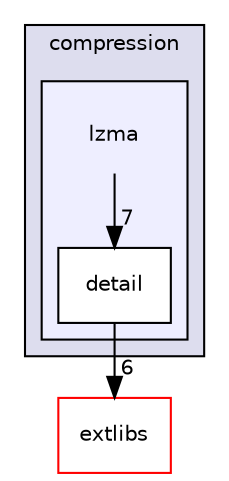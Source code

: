 digraph "source/ZipLib/compression/lzma" {
  compound=true
  node [ fontsize="10", fontname="Helvetica"];
  edge [ labelfontsize="10", labelfontname="Helvetica"];
  subgraph clusterdir_88ba5bba62e789d30998ea1f89fddce3 {
    graph [ bgcolor="#ddddee", pencolor="black", label="compression" fontname="Helvetica", fontsize="10", URL="dir_88ba5bba62e789d30998ea1f89fddce3.html"]
  subgraph clusterdir_a9ba9438af904cc93c847b6d0535fbbf {
    graph [ bgcolor="#eeeeff", pencolor="black", label="" URL="dir_a9ba9438af904cc93c847b6d0535fbbf.html"];
    dir_a9ba9438af904cc93c847b6d0535fbbf [shape=plaintext label="lzma"];
  dir_f838f60d86c7b8449e5b290e8d450dc8 [shape=box label="detail" fillcolor="white" style="filled" URL="dir_f838f60d86c7b8449e5b290e8d450dc8.html"];
  }
  }
  dir_9b5008529e996f99093986af23fc1ea4 [shape=box label="extlibs" fillcolor="white" style="filled" color="red" URL="dir_9b5008529e996f99093986af23fc1ea4.html"];
  dir_a9ba9438af904cc93c847b6d0535fbbf->dir_f838f60d86c7b8449e5b290e8d450dc8 [headlabel="7", labeldistance=1.5 headhref="dir_000009_000010.html"];
  dir_f838f60d86c7b8449e5b290e8d450dc8->dir_9b5008529e996f99093986af23fc1ea4 [headlabel="6", labeldistance=1.5 headhref="dir_000010_000013.html"];
}
